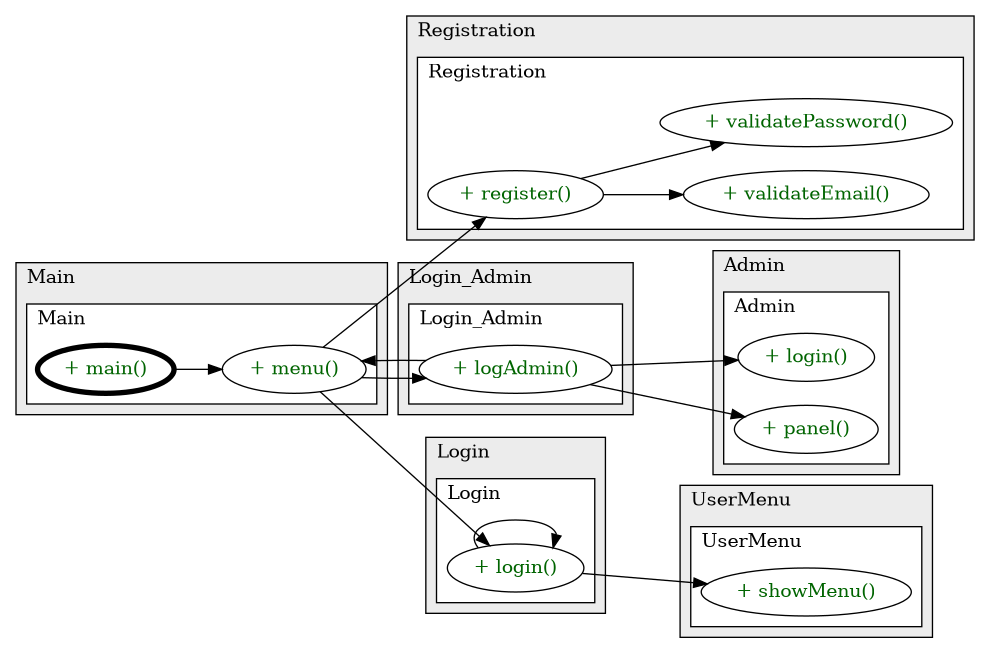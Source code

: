 @startuml

/' diagram meta data start
config=CallConfiguration;
{
  "rootMethod": "Main#main(String[])",
  "projectClassification": {
    "searchMode": "OpenProject", // OpenProject, AllProjects
    "includedProjects": "",
    "pathEndKeywords": "*.impl",
    "isClientPath": "",
    "isClientName": "",
    "isTestPath": "",
    "isTestName": "",
    "isMappingPath": "",
    "isMappingName": "",
    "isDataAccessPath": "",
    "isDataAccessName": "",
    "isDataStructurePath": "",
    "isDataStructureName": "",
    "isInterfaceStructuresPath": "",
    "isInterfaceStructuresName": "",
    "isEntryPointPath": "",
    "isEntryPointName": "",
    "treatFinalFieldsAsMandatory": false
  },
  "graphRestriction": {
    "classPackageExcludeFilter": "",
    "classPackageIncludeFilter": "",
    "classNameExcludeFilter": "",
    "classNameIncludeFilter": "",
    "methodNameExcludeFilter": "",
    "methodNameIncludeFilter": "",
    "removeByInheritance": "", // inheritance/annotation based filtering is done in a second step
    "removeByAnnotation": "",
    "removeByClassPackage": "", // cleanup the graph after inheritance/annotation based filtering is done
    "removeByClassName": "",
    "cutMappings": false,
    "cutEnum": true,
    "cutTests": true,
    "cutClient": true,
    "cutDataAccess": true,
    "cutInterfaceStructures": true,
    "cutDataStructures": true,
    "cutGetterAndSetter": true,
    "cutConstructors": true
  },
  "graphTraversal": {
    "forwardDepth": 3,
    "backwardDepth": 3,
    "classPackageExcludeFilter": "",
    "classPackageIncludeFilter": "",
    "classNameExcludeFilter": "",
    "classNameIncludeFilter": "",
    "methodNameExcludeFilter": "",
    "methodNameIncludeFilter": "",
    "hideMappings": false,
    "hideDataStructures": false,
    "hidePrivateMethods": true,
    "hideInterfaceCalls": true, // indirection: implementation -> interface (is hidden) -> implementation
    "onlyShowApplicationEntryPoints": false, // root node is included
    "useMethodCallsForStructureDiagram": "ForwardOnly" // ForwardOnly, BothDirections, No
  },
  "details": {
    "aggregation": "GroupByClass", // ByClass, GroupByClass, None
    "showMethodParametersTypes": false,
    "showMethodParametersNames": false,
    "showMethodReturnType": false,
    "showPackageLevels": 2,
    "showCallOrder": false,
    "edgeMode": "MethodsOnly", // TypesOnly, MethodsOnly, TypesAndMethods, MethodsAndDirectTypeUsage
    "showDetailedClassStructure": false
  },
  "rootClass": "Main",
  "extensionCallbackMethod": "" // qualified.class.name#methodName - signature: public static String method(String)
}
diagram meta data end '/



digraph g {
    rankdir="LR"
    splines=polyline
    

'nodes 
subgraph cluster_1016194375 { 
   	label=Login_Admin
	labeljust=l
	fillcolor="#ececec"
	style=filled
   
   subgraph cluster_551510268 { 
   	label=Login_Admin
	labeljust=l
	fillcolor=white
	style=filled
   
   Login_Admin1016194375XXXlogAdmin0[
	label="+ logAdmin()"
	style=filled
	fillcolor=white
	tooltip="Login_Admin

null"
	fontcolor=darkgreen
];
} 
} 

subgraph cluster_1185989415 { 
   	label=Registration
	labeljust=l
	fillcolor="#ececec"
	style=filled
   
   subgraph cluster_606901198 { 
   	label=Registration
	labeljust=l
	fillcolor=white
	style=filled
   
   Registration1185989415XXXregister0[
	label="+ register()"
	style=filled
	fillcolor=white
	tooltip="Registration

null"
	fontcolor=darkgreen
];

Registration1185989415XXXvalidateEmail1808118735[
	label="+ validateEmail()"
	style=filled
	fillcolor=white
	tooltip="Registration

null"
	fontcolor=darkgreen
];

Registration1185989415XXXvalidatePassword1808118735[
	label="+ validatePassword()"
	style=filled
	fillcolor=white
	tooltip="Registration

null"
	fontcolor=darkgreen
];
} 
} 

subgraph cluster_202048534 { 
   	label=UserMenu
	labeljust=l
	fillcolor="#ececec"
	style=filled
   
   subgraph cluster_601340270 { 
   	label=UserMenu
	labeljust=l
	fillcolor=white
	style=filled
   
   UserMenu202048534XXXshowMenu1808118735[
	label="+ showMenu()"
	style=filled
	fillcolor=white
	tooltip="UserMenu

null"
	fontcolor=darkgreen
];
} 
} 

subgraph cluster_2390489 { 
   	label=Main
	labeljust=l
	fillcolor="#ececec"
	style=filled
   
   subgraph cluster_1706522830 { 
   	label=Main
	labeljust=l
	fillcolor=white
	style=filled
   
   Main2390489XXXmain1859653459[
	label="+ main()"
	style=filled
	fillcolor=white
	tooltip="Main

null"
	penwidth=4
	fontcolor=darkgreen
];

Main2390489XXXmenu0[
	label="+ menu()"
	style=filled
	fillcolor=white
	tooltip="Main

null"
	fontcolor=darkgreen
];
} 
} 

subgraph cluster_63116079 { 
   	label=Admin
	labeljust=l
	fillcolor="#ececec"
	style=filled
   
   subgraph cluster_74429360 { 
   	label=Admin
	labeljust=l
	fillcolor=white
	style=filled
   
   Admin63116079XXXlogin2013066710[
	label="+ login()"
	style=filled
	fillcolor=white
	tooltip="Admin

null"
	fontcolor=darkgreen
];

Admin63116079XXXpanel0[
	label="+ panel()"
	style=filled
	fillcolor=white
	tooltip="Admin

null"
	fontcolor=darkgreen
];
} 
} 

subgraph cluster_73596745 { 
   	label=Login
	labeljust=l
	fillcolor="#ececec"
	style=filled
   
   subgraph cluster_1886425188 { 
   	label=Login
	labeljust=l
	fillcolor=white
	style=filled
   
   Login73596745XXXlogin0[
	label="+ login()"
	style=filled
	fillcolor=white
	tooltip="Login

null"
	fontcolor=darkgreen
];
} 
} 

'edges    
Login73596745XXXlogin0 -> Login73596745XXXlogin0;
Login73596745XXXlogin0 -> UserMenu202048534XXXshowMenu1808118735;
Login_Admin1016194375XXXlogAdmin0 -> Admin63116079XXXlogin2013066710;
Login_Admin1016194375XXXlogAdmin0 -> Admin63116079XXXpanel0;
Login_Admin1016194375XXXlogAdmin0 -> Main2390489XXXmenu0;
Main2390489XXXmain1859653459 -> Main2390489XXXmenu0;
Main2390489XXXmenu0 -> Login73596745XXXlogin0;
Main2390489XXXmenu0 -> Login_Admin1016194375XXXlogAdmin0;
Main2390489XXXmenu0 -> Registration1185989415XXXregister0;
Registration1185989415XXXregister0 -> Registration1185989415XXXvalidateEmail1808118735;
Registration1185989415XXXregister0 -> Registration1185989415XXXvalidatePassword1808118735;
    
}
@enduml